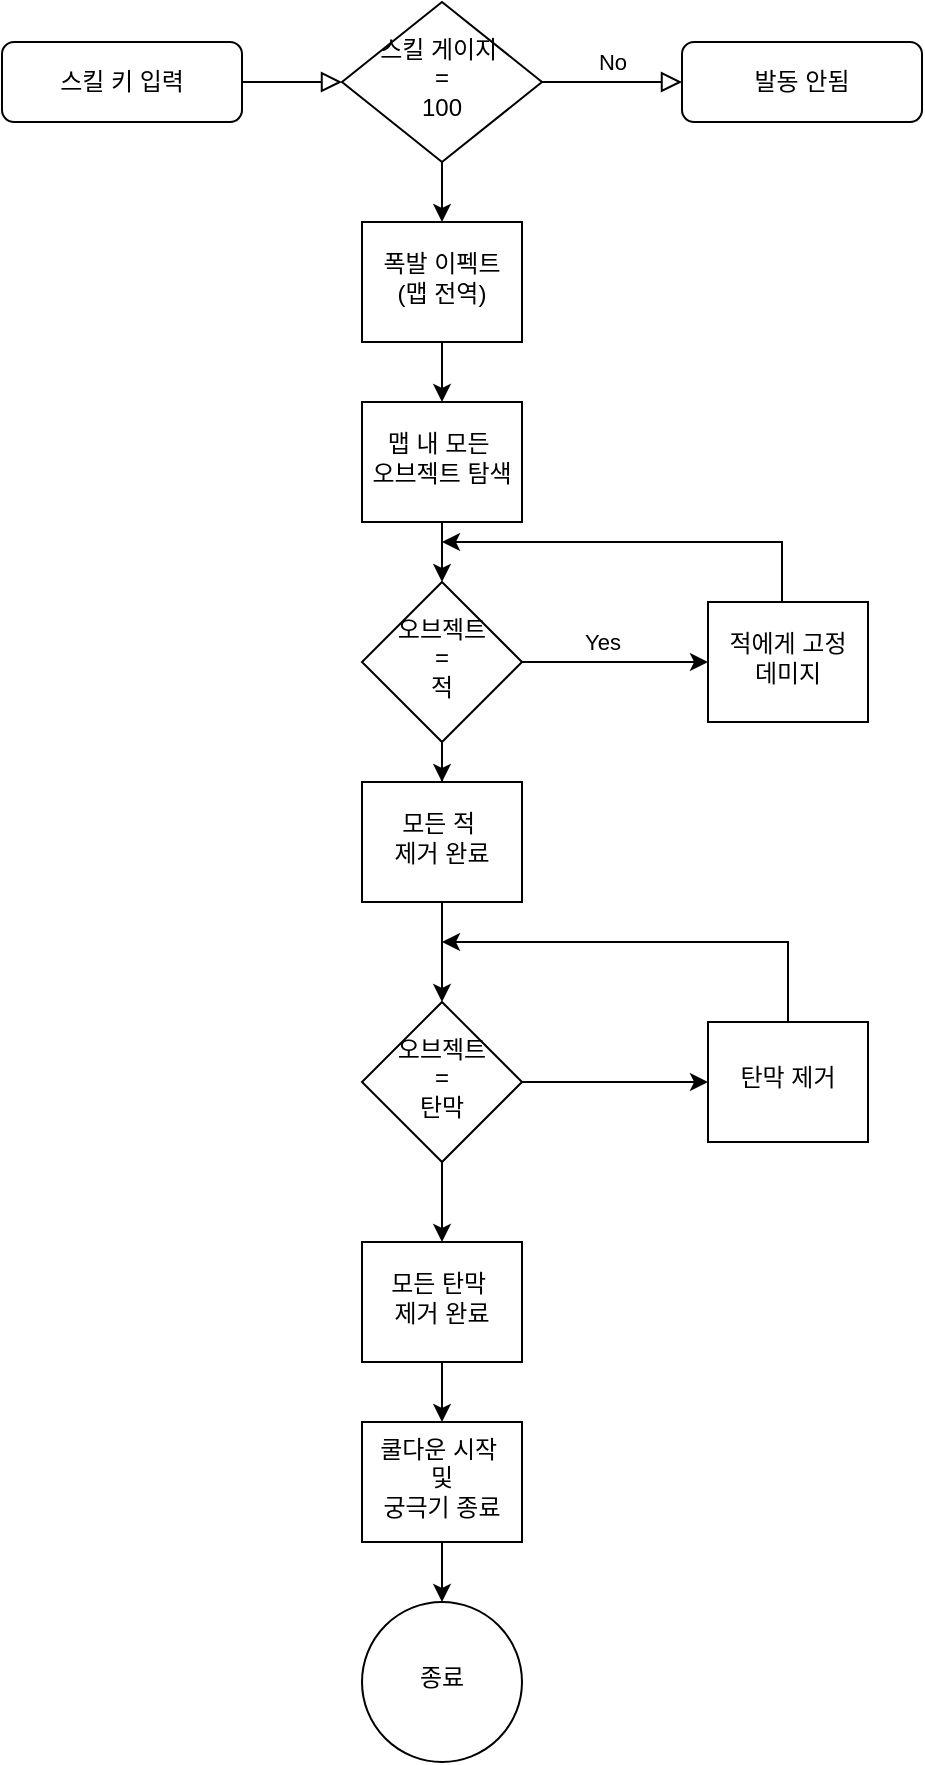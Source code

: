 <mxfile version="26.2.15">
  <diagram id="C5RBs43oDa-KdzZeNtuy" name="Page-1">
    <mxGraphModel dx="490" dy="823" grid="1" gridSize="10" guides="1" tooltips="1" connect="1" arrows="1" fold="1" page="1" pageScale="1" pageWidth="827" pageHeight="1169" math="0" shadow="0">
      <root>
        <mxCell id="WIyWlLk6GJQsqaUBKTNV-0" />
        <mxCell id="WIyWlLk6GJQsqaUBKTNV-1" parent="WIyWlLk6GJQsqaUBKTNV-0" />
        <mxCell id="WIyWlLk6GJQsqaUBKTNV-2" value="" style="rounded=0;html=1;jettySize=auto;orthogonalLoop=1;fontSize=11;endArrow=block;endFill=0;endSize=8;strokeWidth=1;shadow=0;labelBackgroundColor=none;edgeStyle=orthogonalEdgeStyle;" parent="WIyWlLk6GJQsqaUBKTNV-1" source="WIyWlLk6GJQsqaUBKTNV-3" target="WIyWlLk6GJQsqaUBKTNV-6" edge="1">
          <mxGeometry relative="1" as="geometry" />
        </mxCell>
        <mxCell id="WIyWlLk6GJQsqaUBKTNV-3" value="스킬 키 입력" style="rounded=1;whiteSpace=wrap;html=1;fontSize=12;glass=0;strokeWidth=1;shadow=0;" parent="WIyWlLk6GJQsqaUBKTNV-1" vertex="1">
          <mxGeometry x="20" y="20" width="120" height="40" as="geometry" />
        </mxCell>
        <mxCell id="WIyWlLk6GJQsqaUBKTNV-5" value="No" style="edgeStyle=orthogonalEdgeStyle;rounded=0;html=1;jettySize=auto;orthogonalLoop=1;fontSize=11;endArrow=block;endFill=0;endSize=8;strokeWidth=1;shadow=0;labelBackgroundColor=none;" parent="WIyWlLk6GJQsqaUBKTNV-1" source="WIyWlLk6GJQsqaUBKTNV-6" target="WIyWlLk6GJQsqaUBKTNV-7" edge="1">
          <mxGeometry y="10" relative="1" as="geometry">
            <mxPoint as="offset" />
          </mxGeometry>
        </mxCell>
        <mxCell id="Sx8Ih_XinF54xxK6r6Wm-1" value="" style="edgeStyle=orthogonalEdgeStyle;rounded=0;orthogonalLoop=1;jettySize=auto;html=1;" edge="1" parent="WIyWlLk6GJQsqaUBKTNV-1" source="WIyWlLk6GJQsqaUBKTNV-6" target="Sx8Ih_XinF54xxK6r6Wm-0">
          <mxGeometry relative="1" as="geometry" />
        </mxCell>
        <mxCell id="WIyWlLk6GJQsqaUBKTNV-6" value="스킬 게이지&amp;nbsp;&lt;div&gt;=&lt;/div&gt;&lt;div&gt;100&lt;/div&gt;" style="rhombus;whiteSpace=wrap;html=1;shadow=0;fontFamily=Helvetica;fontSize=12;align=center;strokeWidth=1;spacing=6;spacingTop=-4;" parent="WIyWlLk6GJQsqaUBKTNV-1" vertex="1">
          <mxGeometry x="190" width="100" height="80" as="geometry" />
        </mxCell>
        <mxCell id="WIyWlLk6GJQsqaUBKTNV-7" value="발동 안됨" style="rounded=1;whiteSpace=wrap;html=1;fontSize=12;glass=0;strokeWidth=1;shadow=0;" parent="WIyWlLk6GJQsqaUBKTNV-1" vertex="1">
          <mxGeometry x="360" y="20" width="120" height="40" as="geometry" />
        </mxCell>
        <mxCell id="Sx8Ih_XinF54xxK6r6Wm-3" value="" style="edgeStyle=orthogonalEdgeStyle;rounded=0;orthogonalLoop=1;jettySize=auto;html=1;" edge="1" parent="WIyWlLk6GJQsqaUBKTNV-1" source="Sx8Ih_XinF54xxK6r6Wm-0" target="Sx8Ih_XinF54xxK6r6Wm-2">
          <mxGeometry relative="1" as="geometry" />
        </mxCell>
        <mxCell id="Sx8Ih_XinF54xxK6r6Wm-0" value="폭발 이펙트&lt;br&gt;(맵 전역)" style="whiteSpace=wrap;html=1;shadow=0;strokeWidth=1;spacing=6;spacingTop=-4;" vertex="1" parent="WIyWlLk6GJQsqaUBKTNV-1">
          <mxGeometry x="200" y="110" width="80" height="60" as="geometry" />
        </mxCell>
        <mxCell id="Sx8Ih_XinF54xxK6r6Wm-7" value="" style="edgeStyle=orthogonalEdgeStyle;rounded=0;orthogonalLoop=1;jettySize=auto;html=1;" edge="1" parent="WIyWlLk6GJQsqaUBKTNV-1" source="Sx8Ih_XinF54xxK6r6Wm-2" target="Sx8Ih_XinF54xxK6r6Wm-6">
          <mxGeometry relative="1" as="geometry" />
        </mxCell>
        <mxCell id="Sx8Ih_XinF54xxK6r6Wm-2" value="맵 내 모든&amp;nbsp;&lt;div&gt;오브젝트 탐색&lt;/div&gt;" style="whiteSpace=wrap;html=1;shadow=0;strokeWidth=1;spacing=6;spacingTop=-4;" vertex="1" parent="WIyWlLk6GJQsqaUBKTNV-1">
          <mxGeometry x="200" y="200" width="80" height="60" as="geometry" />
        </mxCell>
        <mxCell id="Sx8Ih_XinF54xxK6r6Wm-9" value="" style="edgeStyle=orthogonalEdgeStyle;rounded=0;orthogonalLoop=1;jettySize=auto;html=1;entryX=0;entryY=0.5;entryDx=0;entryDy=0;" edge="1" parent="WIyWlLk6GJQsqaUBKTNV-1" source="Sx8Ih_XinF54xxK6r6Wm-6" target="Sx8Ih_XinF54xxK6r6Wm-8">
          <mxGeometry relative="1" as="geometry">
            <Array as="points">
              <mxPoint x="340" y="330" />
              <mxPoint x="340" y="330" />
            </Array>
          </mxGeometry>
        </mxCell>
        <mxCell id="Sx8Ih_XinF54xxK6r6Wm-10" value="Yes" style="edgeLabel;html=1;align=center;verticalAlign=middle;resizable=0;points=[];" vertex="1" connectable="0" parent="Sx8Ih_XinF54xxK6r6Wm-9">
          <mxGeometry x="0.246" y="-1" relative="1" as="geometry">
            <mxPoint x="-18" y="-11" as="offset" />
          </mxGeometry>
        </mxCell>
        <mxCell id="Sx8Ih_XinF54xxK6r6Wm-37" value="" style="edgeStyle=orthogonalEdgeStyle;rounded=0;orthogonalLoop=1;jettySize=auto;html=1;" edge="1" parent="WIyWlLk6GJQsqaUBKTNV-1" source="Sx8Ih_XinF54xxK6r6Wm-6" target="Sx8Ih_XinF54xxK6r6Wm-36">
          <mxGeometry relative="1" as="geometry" />
        </mxCell>
        <mxCell id="Sx8Ih_XinF54xxK6r6Wm-6" value="오브젝트&lt;div&gt;=&lt;/div&gt;&lt;div&gt;적&lt;/div&gt;" style="rhombus;whiteSpace=wrap;html=1;shadow=0;strokeWidth=1;spacing=6;spacingTop=-4;" vertex="1" parent="WIyWlLk6GJQsqaUBKTNV-1">
          <mxGeometry x="200" y="290" width="80" height="80" as="geometry" />
        </mxCell>
        <mxCell id="Sx8Ih_XinF54xxK6r6Wm-12" value="" style="edgeStyle=orthogonalEdgeStyle;rounded=0;orthogonalLoop=1;jettySize=auto;html=1;" edge="1" parent="WIyWlLk6GJQsqaUBKTNV-1" source="Sx8Ih_XinF54xxK6r6Wm-8">
          <mxGeometry relative="1" as="geometry">
            <mxPoint x="240" y="270" as="targetPoint" />
            <Array as="points">
              <mxPoint x="410" y="270" />
            </Array>
          </mxGeometry>
        </mxCell>
        <mxCell id="Sx8Ih_XinF54xxK6r6Wm-8" value="적에게 고정 데미지" style="whiteSpace=wrap;html=1;shadow=0;strokeWidth=1;spacing=6;spacingTop=-4;" vertex="1" parent="WIyWlLk6GJQsqaUBKTNV-1">
          <mxGeometry x="373" y="300" width="80" height="60" as="geometry" />
        </mxCell>
        <mxCell id="Sx8Ih_XinF54xxK6r6Wm-28" value="" style="edgeStyle=orthogonalEdgeStyle;rounded=0;orthogonalLoop=1;jettySize=auto;html=1;" edge="1" parent="WIyWlLk6GJQsqaUBKTNV-1" source="Sx8Ih_XinF54xxK6r6Wm-25" target="Sx8Ih_XinF54xxK6r6Wm-29">
          <mxGeometry relative="1" as="geometry">
            <mxPoint x="250.034" y="630" as="targetPoint" />
          </mxGeometry>
        </mxCell>
        <mxCell id="Sx8Ih_XinF54xxK6r6Wm-40" value="" style="edgeStyle=orthogonalEdgeStyle;rounded=0;orthogonalLoop=1;jettySize=auto;html=1;" edge="1" parent="WIyWlLk6GJQsqaUBKTNV-1" source="Sx8Ih_XinF54xxK6r6Wm-25" target="Sx8Ih_XinF54xxK6r6Wm-39">
          <mxGeometry relative="1" as="geometry" />
        </mxCell>
        <mxCell id="Sx8Ih_XinF54xxK6r6Wm-25" value="오브젝트&lt;div&gt;=&lt;/div&gt;&lt;div&gt;탄막&lt;/div&gt;" style="rhombus;whiteSpace=wrap;html=1;shadow=0;strokeWidth=1;spacing=6;spacingTop=-4;" vertex="1" parent="WIyWlLk6GJQsqaUBKTNV-1">
          <mxGeometry x="200" y="500" width="80" height="80" as="geometry" />
        </mxCell>
        <mxCell id="Sx8Ih_XinF54xxK6r6Wm-35" value="" style="edgeStyle=orthogonalEdgeStyle;rounded=0;orthogonalLoop=1;jettySize=auto;html=1;" edge="1" parent="WIyWlLk6GJQsqaUBKTNV-1" source="Sx8Ih_XinF54xxK6r6Wm-29">
          <mxGeometry relative="1" as="geometry">
            <mxPoint x="240" y="470" as="targetPoint" />
            <Array as="points">
              <mxPoint x="413" y="470" />
            </Array>
          </mxGeometry>
        </mxCell>
        <mxCell id="Sx8Ih_XinF54xxK6r6Wm-29" value="탄막 제거" style="whiteSpace=wrap;html=1;shadow=0;strokeWidth=1;spacing=6;spacingTop=-4;" vertex="1" parent="WIyWlLk6GJQsqaUBKTNV-1">
          <mxGeometry x="373" y="510" width="80" height="60" as="geometry" />
        </mxCell>
        <mxCell id="Sx8Ih_XinF54xxK6r6Wm-38" value="" style="edgeStyle=orthogonalEdgeStyle;rounded=0;orthogonalLoop=1;jettySize=auto;html=1;" edge="1" parent="WIyWlLk6GJQsqaUBKTNV-1" source="Sx8Ih_XinF54xxK6r6Wm-36" target="Sx8Ih_XinF54xxK6r6Wm-25">
          <mxGeometry relative="1" as="geometry" />
        </mxCell>
        <mxCell id="Sx8Ih_XinF54xxK6r6Wm-36" value="모든 적&amp;nbsp;&lt;div&gt;제거 완료&lt;/div&gt;" style="whiteSpace=wrap;html=1;shadow=0;strokeWidth=1;spacing=6;spacingTop=-4;" vertex="1" parent="WIyWlLk6GJQsqaUBKTNV-1">
          <mxGeometry x="200" y="390" width="80" height="60" as="geometry" />
        </mxCell>
        <mxCell id="Sx8Ih_XinF54xxK6r6Wm-44" value="" style="edgeStyle=orthogonalEdgeStyle;rounded=0;orthogonalLoop=1;jettySize=auto;html=1;" edge="1" parent="WIyWlLk6GJQsqaUBKTNV-1" source="Sx8Ih_XinF54xxK6r6Wm-39" target="Sx8Ih_XinF54xxK6r6Wm-43">
          <mxGeometry relative="1" as="geometry" />
        </mxCell>
        <mxCell id="Sx8Ih_XinF54xxK6r6Wm-39" value="모든 탄막&amp;nbsp;&lt;div&gt;제거 완료&lt;/div&gt;" style="whiteSpace=wrap;html=1;shadow=0;strokeWidth=1;spacing=6;spacingTop=-4;" vertex="1" parent="WIyWlLk6GJQsqaUBKTNV-1">
          <mxGeometry x="200" y="620" width="80" height="60" as="geometry" />
        </mxCell>
        <mxCell id="Sx8Ih_XinF54xxK6r6Wm-46" value="" style="edgeStyle=orthogonalEdgeStyle;rounded=0;orthogonalLoop=1;jettySize=auto;html=1;" edge="1" parent="WIyWlLk6GJQsqaUBKTNV-1" source="Sx8Ih_XinF54xxK6r6Wm-43" target="Sx8Ih_XinF54xxK6r6Wm-45">
          <mxGeometry relative="1" as="geometry" />
        </mxCell>
        <mxCell id="Sx8Ih_XinF54xxK6r6Wm-43" value="쿨다운 시작&amp;nbsp;&lt;div&gt;및&lt;/div&gt;&lt;div&gt;궁극기 종료&lt;/div&gt;" style="whiteSpace=wrap;html=1;shadow=0;strokeWidth=1;spacing=6;spacingTop=-4;" vertex="1" parent="WIyWlLk6GJQsqaUBKTNV-1">
          <mxGeometry x="200" y="710" width="80" height="60" as="geometry" />
        </mxCell>
        <mxCell id="Sx8Ih_XinF54xxK6r6Wm-45" value="종료" style="ellipse;whiteSpace=wrap;html=1;shadow=0;strokeWidth=1;spacing=6;spacingTop=-4;" vertex="1" parent="WIyWlLk6GJQsqaUBKTNV-1">
          <mxGeometry x="200" y="800" width="80" height="80" as="geometry" />
        </mxCell>
      </root>
    </mxGraphModel>
  </diagram>
</mxfile>
